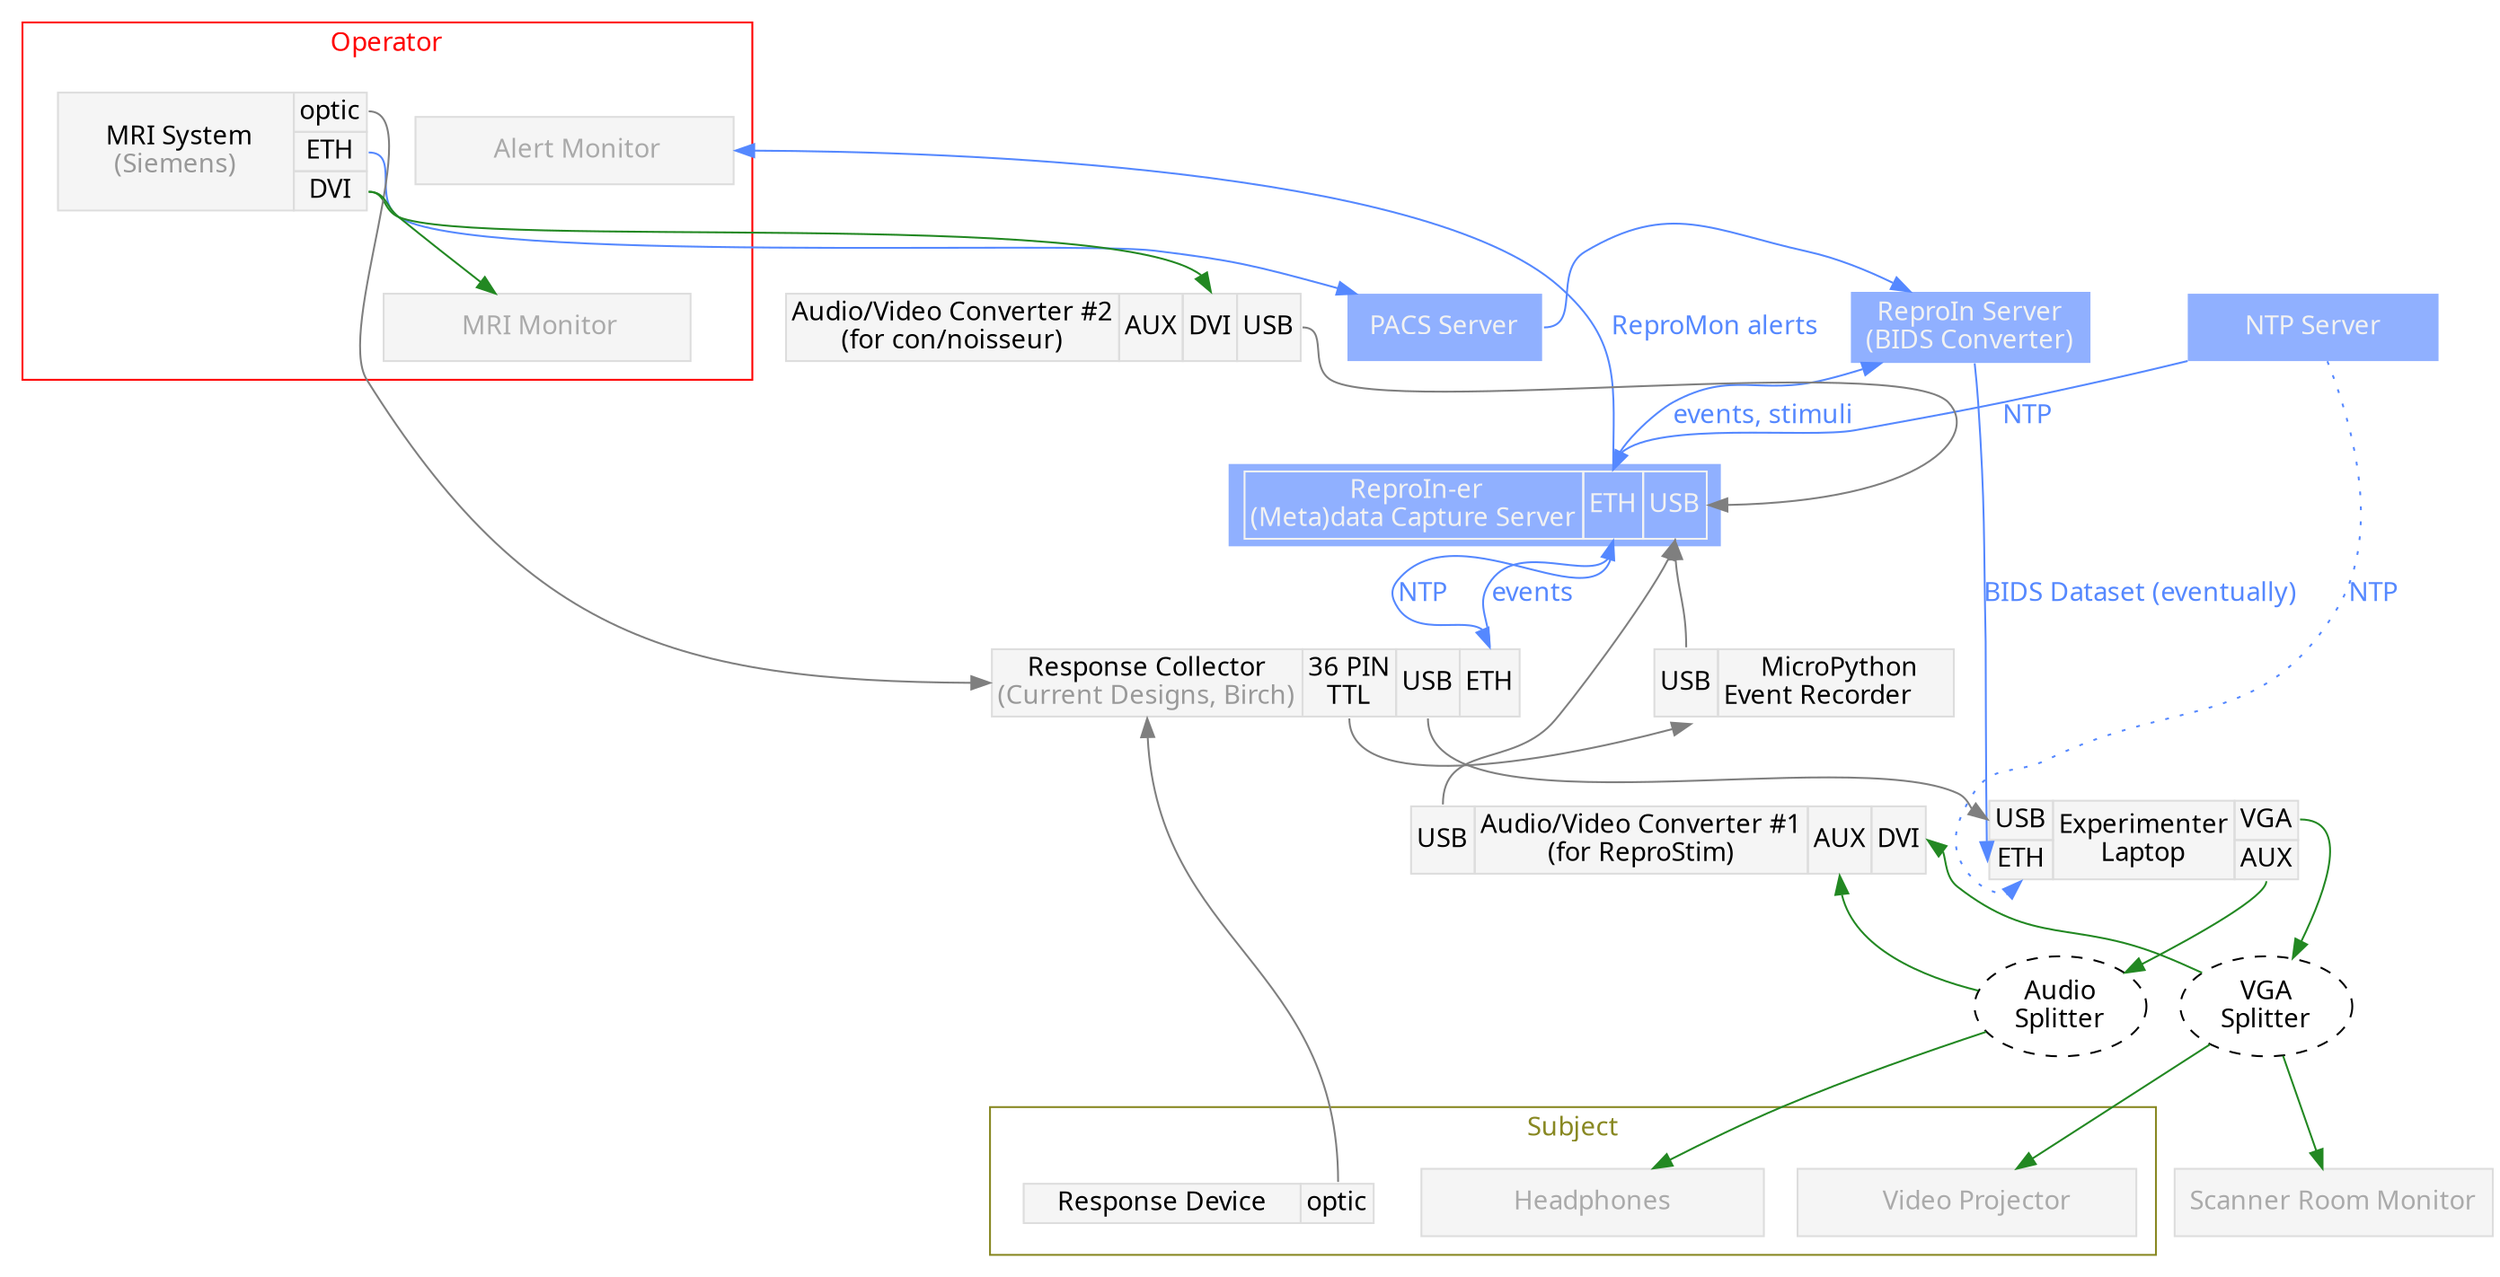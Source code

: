 digraph graphname {
    //newrank=true;
//    size="14,8";
    graph [fontname = "sans", margin=0, splines=spline];
    rankdir="TB";
    node [fontname = "sans", style=filled];
    edge [fontname = "sans", color=gray50];
    ntp[label="      NTP Server      ", shape=none, fillcolor="#90B0FF", color=none, fontcolor=gray95]
    mag1[
        label =<<TABLE BORDER="0" CELLBORDER="1" CELLSPACING="0" BGCOLOR="grey96">
                <TR>
                    <TD PORT="usb">USB</TD>
 				    <TD PORT="a">Audio/Video Converter #1<br/>(for ReproStim)</TD>
					<TD PORT="aux">AUX</TD>
                    <TD PORT="dvi">DVI</TD>
                </TR>
            </TABLE>>
            fillcolor=none;
            shape=none;
            color="#DDDDDD",
    ];
    eve[
        label =<<TABLE BORDER="0" CELLBORDER="1" CELLSPACING="0" BGCOLOR="grey96">
                <TR>
                    <TD PORT="usb">USB</TD>
					<TD> MicroPython<br/>Event Recorder     </TD>
                </TR>
            </TABLE>>
            fillcolor=none;
            shape=none;
            color="#DDDDDD",
    ];
    dat[label="Data Capture Server", shape=none, fillcolor="#90B0FF", color=none, fontcolor=gray95];
    dat[
        label =<<TABLE BORDER="0" CELLBORDER="1" CELLSPACING="0">
                <TR>
                    <TD PORT="a"> ReproIn-er<BR/>(Meta)data Capture Server</TD>
                    <TD PORT="eth">ETH</TD>
					<TD PORT="usb">USB</TD>
                </TR>
            </TABLE>>
            fillcolor="#90B0FF";
            shape=none;
            color=gray95,
    ];

	// shape=box, color="#BBBBBB", fillcolor=grey93];
	pac[label=" PACS Server ", shape=none, fillcolor="#90B0FF", color=none, fontcolor=gray95];
//    pac[
//        label =<<TABLE BORDER="0" CELLBORDER="1" CELLSPACING="0" BGCOLOR="grey96">
//                <TR>
//                    <TD PORT="a">       PACS Server        </TD>
//                    <TD PORT="eth">ETH</TD>
//                </TR>
//            </TABLE>>
//            fillcolor=none;
//            shape=none;
//            color="#DDDDDD",
//    ];
    bid[label="ReproIn Server\n(BIDS Converter)", shape=none, fillcolor="#90B0FF", color=none, fontcolor=gray95];
		// shape=box, color="#BBBBBB", fillcolor=grey93];
    mag2[
        label =<<TABLE BORDER="0" CELLBORDER="1" CELLSPACING="0" BGCOLOR="grey96">
                <TR>
                    <TD PORT="a">Audio/Video Converter #2<br/>(for con/noisseur)</TD>
                    <TD PORT="aux">AUX</TD>
                    <TD PORT="dvi">DVI</TD>
                    <TD PORT="usb">USB</TD>
                </TR>
            </TABLE>>
            fillcolor=none;
            shape=none;
            color="#DDDDDD",
    ];
    rec[
        label =<<TABLE BORDER="0" CELLBORDER="1" CELLSPACING="0" BGCOLOR="grey96">
                <TR>
                    <TD PORT="a">Response Collector<BR/><FONT COLOR="#999999">(Current Designs, Birch)</FONT></TD>
                    <TD PORT="ttl">36 PIN<BR/>TTL</TD>
					<TD PORT="usb">USB</TD>
					<TD PORT="eth">ETH</TD>
                </TR>
            </TABLE>>
            fillcolor=none;
            shape=none;
            color="#DDDDDD",
    ];
    subgraph cluster_operator {
        label="Operator";
        fontcolor=red;
        color=red;
        margin=10;

        mrm[label="         MRI Monitor        ", shape=box, color="#DDDDDD", fillcolor=grey96, fontcolor="#AAAAAA"];
        mri[
            label =<<TABLE BORDER="0" CELLBORDER="1" CELLSPACING="0" BGCOLOR="grey96">
                    <TR><TD ROWSPAN="4">      MRI System     <BR/><FONT COLOR="#999999">(Siemens)</FONT></TD></TR>
                    <TR>
                        <TD PORT="optic">optic</TD>
                    </TR>
                    <TR>
                        <TD PORT="eth">ETH</TD>
                    </TR>
					<TR>
                        <TD PORT="dvi">DVI</TD>
                    </TR>
					</TABLE>>
                fillcolor=none,
                shape=none,
                color="#DDDDDD",
        ];
        ale[label="         Alert Monitor        ", shape=box, color="#DDDDDD", fillcolor=grey96, fontcolor="#AAAAAA"];
    }

    subgraph cluster_subject {
        label="Subject";
        fontcolor="#888822";
        color="#888822";
        margin=10;

        vid[label="          Video Projector       ", shape=box, color="#DDDDDD", fillcolor=grey96, fontcolor="#AAAAAA"];
        hea[label="           Headphones           ", shape=box, color="#DDDDDD", fillcolor=grey96, fontcolor="#AAAAAA"];
        res[
            label =<<TABLE BORDER="0" CELLBORDER="1" CELLSPACING="0" BGCOLOR="grey96">
                    <TR>
                        <TD>    Response Device    </TD>
                        <TD PORT="optic">optic</TD>
                    </TR>
                </TABLE>>
                fillcolor=none;
                shape=none;
                color="#DDDDDD",
        ];
    }

	subgraph cluster_experimenter {
        label="Experimenter";
        fontcolor="#22AA22";
        color="#22AA22";
        margin=10;

        per[
            label =<<TABLE BORDER="0" CELLBORDER="1" CELLSPACING="0" BGCOLOR="grey96">
            <TR>
              <TD PORT="usb">USB</TD>
			  <TD ROWSPAN="2">Experimenter<br/>Laptop</TD>
              <TD PORT="vga">VGA</TD>
 		    </TR>
			<TR>
              <TD PORT="eth">ETH</TD>
              <TD PORT="aux">AUX</TD>
              </TR>
			  </TABLE>>
                fillcolor=none;
                shape=none;
                color="#DDDDDD",
        ];
	}

	srm[label="Scanner Room Monitor", shape=box, color="#DDDDDD", fillcolor=grey96, fontcolor="#AAAAAA"];

	vgasplit[label="VGA\nSplitter", shape=oval, style=dashed];
	auxsplit[label="Audio\nSplitter", shape=oval, style=dashed];

    mri:dvi -> mrm[//constraint=false,
				   color="#228822"];

	per:vga -> vgasplit[color="#228822", weight=15];
	vgasplit -> srm[color="#228822"];
    vgasplit -> vid[color="#228822"];
    vgasplit -> mag1:dvi[color="#228822",
					 ];

	per:aux -> auxsplit[color="#228822", weight=15];
    auxsplit -> hea[color="#228822"];
    auxsplit -> mag1:aux[color="#228822"];

	rec:usb -> per:usb;
	dat:eth -> rec:eth[label="NTP", color="#5588FF", fontcolor="#5588FF"];
	rec:eth -> dat:eth[label="events", color="#5588FF", fontcolor="#5588FF"];
    mri:optic -> rec:a;
    res:optic -> rec:a;
    rec:ttl -> eve;
    eve:usb -> dat:usb;
    mri:dvi -> mag2:dvi[color="#228822"];
    mri:eth -> pac[color="#5588FF", fontcolor="#5588FF"];
    pac:e -> bid[color="#5588FF", fontcolor="#5588FF"];
    dat:eth -> bid[label="events, stimuli", color="#5588FF", fontcolor="#5588FF"];
    mag2:usb -> dat:usb;
    ntp -> dat:eth[label="NTP",
			   color="#5588FF", fontcolor="#5588FF"];
    mag1:usb -> dat:usb:s;
    dat:eth -> ale:e[label="ReproMon alerts",
				   color="#5588FF", fontcolor="#5588FF"];
	bid -> per:eth[label="BIDS Dataset (eventually)", color="#5588FF", fontcolor="#5588FF"];
	ntp -> per:eth[label="NTP",
			   color="#5588FF", fontcolor="#5588FF", style="dotted"];
    //{ rank=same; op1; op2; }
//    { rank=same; mag1; rec; mag2; pac; eve}
    //{ rank=same; mag1; rec; mag2; pac; vid; hea; res }
    //{ rank=same; mag1; rec; mag2; pac; hea; vid; res}
    //{ rank=same; mri; pac; }
	//    { rank=same; ntp; dat; bid; }
	{ rank=same; pac; ntp; bid; }
	{ rank=same; eve; rec; }
	{ rank=same; mag1; per; }  // laptop and recording nearby
    //{ rank=same; dvi; aux; vga; }
    //{ rank=same; per; mri; mrm; vid; hea; res; }
    //{ rank=same; cluster_subject; cluster_operator; }
}
